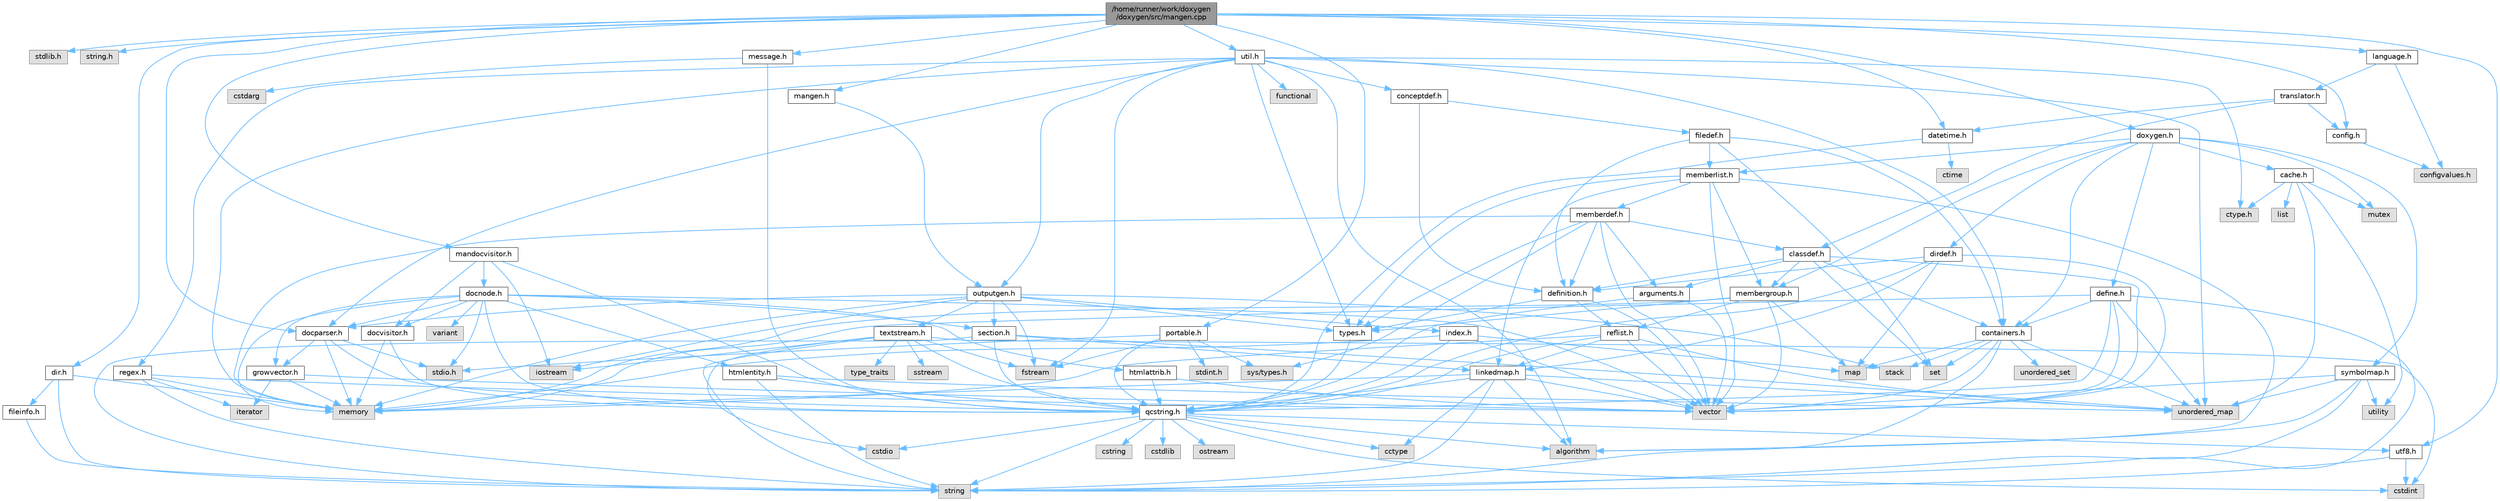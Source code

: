 digraph "/home/runner/work/doxygen/doxygen/src/mangen.cpp"
{
 // INTERACTIVE_SVG=YES
 // LATEX_PDF_SIZE
  bgcolor="transparent";
  edge [fontname=Helvetica,fontsize=10,labelfontname=Helvetica,labelfontsize=10];
  node [fontname=Helvetica,fontsize=10,shape=box,height=0.2,width=0.4];
  Node1 [label="/home/runner/work/doxygen\l/doxygen/src/mangen.cpp",height=0.2,width=0.4,color="gray40", fillcolor="grey60", style="filled", fontcolor="black",tooltip=" "];
  Node1 -> Node2 [color="steelblue1",style="solid"];
  Node2 [label="stdlib.h",height=0.2,width=0.4,color="grey60", fillcolor="#E0E0E0", style="filled",tooltip=" "];
  Node1 -> Node3 [color="steelblue1",style="solid"];
  Node3 [label="string.h",height=0.2,width=0.4,color="grey60", fillcolor="#E0E0E0", style="filled",tooltip=" "];
  Node1 -> Node4 [color="steelblue1",style="solid"];
  Node4 [label="message.h",height=0.2,width=0.4,color="grey40", fillcolor="white", style="filled",URL="$d2/d0d/message_8h.html",tooltip=" "];
  Node4 -> Node5 [color="steelblue1",style="solid"];
  Node5 [label="cstdarg",height=0.2,width=0.4,color="grey60", fillcolor="#E0E0E0", style="filled",tooltip=" "];
  Node4 -> Node6 [color="steelblue1",style="solid"];
  Node6 [label="qcstring.h",height=0.2,width=0.4,color="grey40", fillcolor="white", style="filled",URL="$d7/d5c/qcstring_8h.html",tooltip=" "];
  Node6 -> Node7 [color="steelblue1",style="solid"];
  Node7 [label="string",height=0.2,width=0.4,color="grey60", fillcolor="#E0E0E0", style="filled",tooltip=" "];
  Node6 -> Node8 [color="steelblue1",style="solid"];
  Node8 [label="algorithm",height=0.2,width=0.4,color="grey60", fillcolor="#E0E0E0", style="filled",tooltip=" "];
  Node6 -> Node9 [color="steelblue1",style="solid"];
  Node9 [label="cctype",height=0.2,width=0.4,color="grey60", fillcolor="#E0E0E0", style="filled",tooltip=" "];
  Node6 -> Node10 [color="steelblue1",style="solid"];
  Node10 [label="cstring",height=0.2,width=0.4,color="grey60", fillcolor="#E0E0E0", style="filled",tooltip=" "];
  Node6 -> Node11 [color="steelblue1",style="solid"];
  Node11 [label="cstdio",height=0.2,width=0.4,color="grey60", fillcolor="#E0E0E0", style="filled",tooltip=" "];
  Node6 -> Node12 [color="steelblue1",style="solid"];
  Node12 [label="cstdlib",height=0.2,width=0.4,color="grey60", fillcolor="#E0E0E0", style="filled",tooltip=" "];
  Node6 -> Node13 [color="steelblue1",style="solid"];
  Node13 [label="cstdint",height=0.2,width=0.4,color="grey60", fillcolor="#E0E0E0", style="filled",tooltip=" "];
  Node6 -> Node14 [color="steelblue1",style="solid"];
  Node14 [label="ostream",height=0.2,width=0.4,color="grey60", fillcolor="#E0E0E0", style="filled",tooltip=" "];
  Node6 -> Node15 [color="steelblue1",style="solid"];
  Node15 [label="utf8.h",height=0.2,width=0.4,color="grey40", fillcolor="white", style="filled",URL="$db/d7c/utf8_8h.html",tooltip="Various UTF8 related helper functions."];
  Node15 -> Node13 [color="steelblue1",style="solid"];
  Node15 -> Node7 [color="steelblue1",style="solid"];
  Node1 -> Node16 [color="steelblue1",style="solid"];
  Node16 [label="mangen.h",height=0.2,width=0.4,color="grey40", fillcolor="white", style="filled",URL="$da/dc0/mangen_8h.html",tooltip=" "];
  Node16 -> Node17 [color="steelblue1",style="solid"];
  Node17 [label="outputgen.h",height=0.2,width=0.4,color="grey40", fillcolor="white", style="filled",URL="$df/d06/outputgen_8h.html",tooltip=" "];
  Node17 -> Node18 [color="steelblue1",style="solid"];
  Node18 [label="memory",height=0.2,width=0.4,color="grey60", fillcolor="#E0E0E0", style="filled",tooltip=" "];
  Node17 -> Node19 [color="steelblue1",style="solid"];
  Node19 [label="stack",height=0.2,width=0.4,color="grey60", fillcolor="#E0E0E0", style="filled",tooltip=" "];
  Node17 -> Node20 [color="steelblue1",style="solid"];
  Node20 [label="iostream",height=0.2,width=0.4,color="grey60", fillcolor="#E0E0E0", style="filled",tooltip=" "];
  Node17 -> Node21 [color="steelblue1",style="solid"];
  Node21 [label="fstream",height=0.2,width=0.4,color="grey60", fillcolor="#E0E0E0", style="filled",tooltip=" "];
  Node17 -> Node22 [color="steelblue1",style="solid"];
  Node22 [label="types.h",height=0.2,width=0.4,color="grey40", fillcolor="white", style="filled",URL="$d9/d49/types_8h.html",tooltip="This file contains a number of basic enums and types."];
  Node22 -> Node6 [color="steelblue1",style="solid"];
  Node17 -> Node23 [color="steelblue1",style="solid"];
  Node23 [label="index.h",height=0.2,width=0.4,color="grey40", fillcolor="white", style="filled",URL="$d1/db5/index_8h.html",tooltip=" "];
  Node23 -> Node18 [color="steelblue1",style="solid"];
  Node23 -> Node24 [color="steelblue1",style="solid"];
  Node24 [label="vector",height=0.2,width=0.4,color="grey60", fillcolor="#E0E0E0", style="filled",tooltip=" "];
  Node23 -> Node25 [color="steelblue1",style="solid"];
  Node25 [label="map",height=0.2,width=0.4,color="grey60", fillcolor="#E0E0E0", style="filled",tooltip=" "];
  Node23 -> Node6 [color="steelblue1",style="solid"];
  Node17 -> Node26 [color="steelblue1",style="solid"];
  Node26 [label="section.h",height=0.2,width=0.4,color="grey40", fillcolor="white", style="filled",URL="$d1/d2a/section_8h.html",tooltip=" "];
  Node26 -> Node7 [color="steelblue1",style="solid"];
  Node26 -> Node27 [color="steelblue1",style="solid"];
  Node27 [label="unordered_map",height=0.2,width=0.4,color="grey60", fillcolor="#E0E0E0", style="filled",tooltip=" "];
  Node26 -> Node6 [color="steelblue1",style="solid"];
  Node26 -> Node28 [color="steelblue1",style="solid"];
  Node28 [label="linkedmap.h",height=0.2,width=0.4,color="grey40", fillcolor="white", style="filled",URL="$da/de1/linkedmap_8h.html",tooltip=" "];
  Node28 -> Node27 [color="steelblue1",style="solid"];
  Node28 -> Node24 [color="steelblue1",style="solid"];
  Node28 -> Node18 [color="steelblue1",style="solid"];
  Node28 -> Node7 [color="steelblue1",style="solid"];
  Node28 -> Node8 [color="steelblue1",style="solid"];
  Node28 -> Node9 [color="steelblue1",style="solid"];
  Node28 -> Node6 [color="steelblue1",style="solid"];
  Node17 -> Node29 [color="steelblue1",style="solid"];
  Node29 [label="textstream.h",height=0.2,width=0.4,color="grey40", fillcolor="white", style="filled",URL="$d4/d7d/textstream_8h.html",tooltip=" "];
  Node29 -> Node7 [color="steelblue1",style="solid"];
  Node29 -> Node20 [color="steelblue1",style="solid"];
  Node29 -> Node30 [color="steelblue1",style="solid"];
  Node30 [label="sstream",height=0.2,width=0.4,color="grey60", fillcolor="#E0E0E0", style="filled",tooltip=" "];
  Node29 -> Node13 [color="steelblue1",style="solid"];
  Node29 -> Node11 [color="steelblue1",style="solid"];
  Node29 -> Node21 [color="steelblue1",style="solid"];
  Node29 -> Node31 [color="steelblue1",style="solid"];
  Node31 [label="type_traits",height=0.2,width=0.4,color="grey60", fillcolor="#E0E0E0", style="filled",tooltip=" "];
  Node29 -> Node6 [color="steelblue1",style="solid"];
  Node17 -> Node32 [color="steelblue1",style="solid"];
  Node32 [label="docparser.h",height=0.2,width=0.4,color="grey40", fillcolor="white", style="filled",URL="$de/d9c/docparser_8h.html",tooltip=" "];
  Node32 -> Node33 [color="steelblue1",style="solid"];
  Node33 [label="stdio.h",height=0.2,width=0.4,color="grey60", fillcolor="#E0E0E0", style="filled",tooltip=" "];
  Node32 -> Node18 [color="steelblue1",style="solid"];
  Node32 -> Node6 [color="steelblue1",style="solid"];
  Node32 -> Node34 [color="steelblue1",style="solid"];
  Node34 [label="growvector.h",height=0.2,width=0.4,color="grey40", fillcolor="white", style="filled",URL="$d7/d50/growvector_8h.html",tooltip=" "];
  Node34 -> Node24 [color="steelblue1",style="solid"];
  Node34 -> Node18 [color="steelblue1",style="solid"];
  Node34 -> Node35 [color="steelblue1",style="solid"];
  Node35 [label="iterator",height=0.2,width=0.4,color="grey60", fillcolor="#E0E0E0", style="filled",tooltip=" "];
  Node1 -> Node36 [color="steelblue1",style="solid"];
  Node36 [label="config.h",height=0.2,width=0.4,color="grey40", fillcolor="white", style="filled",URL="$db/d16/config_8h.html",tooltip=" "];
  Node36 -> Node37 [color="steelblue1",style="solid"];
  Node37 [label="configvalues.h",height=0.2,width=0.4,color="grey60", fillcolor="#E0E0E0", style="filled",tooltip=" "];
  Node1 -> Node38 [color="steelblue1",style="solid"];
  Node38 [label="util.h",height=0.2,width=0.4,color="grey40", fillcolor="white", style="filled",URL="$d8/d3c/util_8h.html",tooltip="A bunch of utility functions."];
  Node38 -> Node18 [color="steelblue1",style="solid"];
  Node38 -> Node27 [color="steelblue1",style="solid"];
  Node38 -> Node8 [color="steelblue1",style="solid"];
  Node38 -> Node39 [color="steelblue1",style="solid"];
  Node39 [label="functional",height=0.2,width=0.4,color="grey60", fillcolor="#E0E0E0", style="filled",tooltip=" "];
  Node38 -> Node21 [color="steelblue1",style="solid"];
  Node38 -> Node40 [color="steelblue1",style="solid"];
  Node40 [label="ctype.h",height=0.2,width=0.4,color="grey60", fillcolor="#E0E0E0", style="filled",tooltip=" "];
  Node38 -> Node22 [color="steelblue1",style="solid"];
  Node38 -> Node32 [color="steelblue1",style="solid"];
  Node38 -> Node41 [color="steelblue1",style="solid"];
  Node41 [label="containers.h",height=0.2,width=0.4,color="grey40", fillcolor="white", style="filled",URL="$d5/d75/containers_8h.html",tooltip=" "];
  Node41 -> Node24 [color="steelblue1",style="solid"];
  Node41 -> Node7 [color="steelblue1",style="solid"];
  Node41 -> Node42 [color="steelblue1",style="solid"];
  Node42 [label="set",height=0.2,width=0.4,color="grey60", fillcolor="#E0E0E0", style="filled",tooltip=" "];
  Node41 -> Node25 [color="steelblue1",style="solid"];
  Node41 -> Node43 [color="steelblue1",style="solid"];
  Node43 [label="unordered_set",height=0.2,width=0.4,color="grey60", fillcolor="#E0E0E0", style="filled",tooltip=" "];
  Node41 -> Node27 [color="steelblue1",style="solid"];
  Node41 -> Node19 [color="steelblue1",style="solid"];
  Node38 -> Node17 [color="steelblue1",style="solid"];
  Node38 -> Node44 [color="steelblue1",style="solid"];
  Node44 [label="regex.h",height=0.2,width=0.4,color="grey40", fillcolor="white", style="filled",URL="$d1/d21/regex_8h.html",tooltip=" "];
  Node44 -> Node18 [color="steelblue1",style="solid"];
  Node44 -> Node7 [color="steelblue1",style="solid"];
  Node44 -> Node24 [color="steelblue1",style="solid"];
  Node44 -> Node35 [color="steelblue1",style="solid"];
  Node38 -> Node45 [color="steelblue1",style="solid"];
  Node45 [label="conceptdef.h",height=0.2,width=0.4,color="grey40", fillcolor="white", style="filled",URL="$da/df1/conceptdef_8h.html",tooltip=" "];
  Node45 -> Node46 [color="steelblue1",style="solid"];
  Node46 [label="definition.h",height=0.2,width=0.4,color="grey40", fillcolor="white", style="filled",URL="$df/da1/definition_8h.html",tooltip=" "];
  Node46 -> Node24 [color="steelblue1",style="solid"];
  Node46 -> Node22 [color="steelblue1",style="solid"];
  Node46 -> Node47 [color="steelblue1",style="solid"];
  Node47 [label="reflist.h",height=0.2,width=0.4,color="grey40", fillcolor="white", style="filled",URL="$d1/d02/reflist_8h.html",tooltip=" "];
  Node47 -> Node24 [color="steelblue1",style="solid"];
  Node47 -> Node27 [color="steelblue1",style="solid"];
  Node47 -> Node18 [color="steelblue1",style="solid"];
  Node47 -> Node6 [color="steelblue1",style="solid"];
  Node47 -> Node28 [color="steelblue1",style="solid"];
  Node45 -> Node48 [color="steelblue1",style="solid"];
  Node48 [label="filedef.h",height=0.2,width=0.4,color="grey40", fillcolor="white", style="filled",URL="$d4/d3a/filedef_8h.html",tooltip=" "];
  Node48 -> Node42 [color="steelblue1",style="solid"];
  Node48 -> Node46 [color="steelblue1",style="solid"];
  Node48 -> Node49 [color="steelblue1",style="solid"];
  Node49 [label="memberlist.h",height=0.2,width=0.4,color="grey40", fillcolor="white", style="filled",URL="$dd/d78/memberlist_8h.html",tooltip=" "];
  Node49 -> Node24 [color="steelblue1",style="solid"];
  Node49 -> Node8 [color="steelblue1",style="solid"];
  Node49 -> Node50 [color="steelblue1",style="solid"];
  Node50 [label="memberdef.h",height=0.2,width=0.4,color="grey40", fillcolor="white", style="filled",URL="$d4/d46/memberdef_8h.html",tooltip=" "];
  Node50 -> Node24 [color="steelblue1",style="solid"];
  Node50 -> Node18 [color="steelblue1",style="solid"];
  Node50 -> Node51 [color="steelblue1",style="solid"];
  Node51 [label="sys/types.h",height=0.2,width=0.4,color="grey60", fillcolor="#E0E0E0", style="filled",tooltip=" "];
  Node50 -> Node22 [color="steelblue1",style="solid"];
  Node50 -> Node46 [color="steelblue1",style="solid"];
  Node50 -> Node52 [color="steelblue1",style="solid"];
  Node52 [label="arguments.h",height=0.2,width=0.4,color="grey40", fillcolor="white", style="filled",URL="$df/d9b/arguments_8h.html",tooltip=" "];
  Node52 -> Node24 [color="steelblue1",style="solid"];
  Node52 -> Node6 [color="steelblue1",style="solid"];
  Node50 -> Node53 [color="steelblue1",style="solid"];
  Node53 [label="classdef.h",height=0.2,width=0.4,color="grey40", fillcolor="white", style="filled",URL="$d1/da6/classdef_8h.html",tooltip=" "];
  Node53 -> Node24 [color="steelblue1",style="solid"];
  Node53 -> Node42 [color="steelblue1",style="solid"];
  Node53 -> Node41 [color="steelblue1",style="solid"];
  Node53 -> Node46 [color="steelblue1",style="solid"];
  Node53 -> Node52 [color="steelblue1",style="solid"];
  Node53 -> Node54 [color="steelblue1",style="solid"];
  Node54 [label="membergroup.h",height=0.2,width=0.4,color="grey40", fillcolor="white", style="filled",URL="$d9/d11/membergroup_8h.html",tooltip=" "];
  Node54 -> Node24 [color="steelblue1",style="solid"];
  Node54 -> Node25 [color="steelblue1",style="solid"];
  Node54 -> Node18 [color="steelblue1",style="solid"];
  Node54 -> Node22 [color="steelblue1",style="solid"];
  Node54 -> Node47 [color="steelblue1",style="solid"];
  Node49 -> Node28 [color="steelblue1",style="solid"];
  Node49 -> Node22 [color="steelblue1",style="solid"];
  Node49 -> Node54 [color="steelblue1",style="solid"];
  Node48 -> Node41 [color="steelblue1",style="solid"];
  Node1 -> Node55 [color="steelblue1",style="solid"];
  Node55 [label="doxygen.h",height=0.2,width=0.4,color="grey40", fillcolor="white", style="filled",URL="$d1/da1/doxygen_8h.html",tooltip=" "];
  Node55 -> Node56 [color="steelblue1",style="solid"];
  Node56 [label="mutex",height=0.2,width=0.4,color="grey60", fillcolor="#E0E0E0", style="filled",tooltip=" "];
  Node55 -> Node41 [color="steelblue1",style="solid"];
  Node55 -> Node54 [color="steelblue1",style="solid"];
  Node55 -> Node57 [color="steelblue1",style="solid"];
  Node57 [label="dirdef.h",height=0.2,width=0.4,color="grey40", fillcolor="white", style="filled",URL="$d6/d15/dirdef_8h.html",tooltip=" "];
  Node57 -> Node24 [color="steelblue1",style="solid"];
  Node57 -> Node25 [color="steelblue1",style="solid"];
  Node57 -> Node6 [color="steelblue1",style="solid"];
  Node57 -> Node28 [color="steelblue1",style="solid"];
  Node57 -> Node46 [color="steelblue1",style="solid"];
  Node55 -> Node49 [color="steelblue1",style="solid"];
  Node55 -> Node58 [color="steelblue1",style="solid"];
  Node58 [label="define.h",height=0.2,width=0.4,color="grey40", fillcolor="white", style="filled",URL="$df/d67/define_8h.html",tooltip=" "];
  Node58 -> Node24 [color="steelblue1",style="solid"];
  Node58 -> Node18 [color="steelblue1",style="solid"];
  Node58 -> Node7 [color="steelblue1",style="solid"];
  Node58 -> Node27 [color="steelblue1",style="solid"];
  Node58 -> Node6 [color="steelblue1",style="solid"];
  Node58 -> Node41 [color="steelblue1",style="solid"];
  Node55 -> Node59 [color="steelblue1",style="solid"];
  Node59 [label="cache.h",height=0.2,width=0.4,color="grey40", fillcolor="white", style="filled",URL="$d3/d26/cache_8h.html",tooltip=" "];
  Node59 -> Node60 [color="steelblue1",style="solid"];
  Node60 [label="list",height=0.2,width=0.4,color="grey60", fillcolor="#E0E0E0", style="filled",tooltip=" "];
  Node59 -> Node27 [color="steelblue1",style="solid"];
  Node59 -> Node56 [color="steelblue1",style="solid"];
  Node59 -> Node61 [color="steelblue1",style="solid"];
  Node61 [label="utility",height=0.2,width=0.4,color="grey60", fillcolor="#E0E0E0", style="filled",tooltip=" "];
  Node59 -> Node40 [color="steelblue1",style="solid"];
  Node55 -> Node62 [color="steelblue1",style="solid"];
  Node62 [label="symbolmap.h",height=0.2,width=0.4,color="grey40", fillcolor="white", style="filled",URL="$d7/ddd/symbolmap_8h.html",tooltip=" "];
  Node62 -> Node8 [color="steelblue1",style="solid"];
  Node62 -> Node27 [color="steelblue1",style="solid"];
  Node62 -> Node24 [color="steelblue1",style="solid"];
  Node62 -> Node7 [color="steelblue1",style="solid"];
  Node62 -> Node61 [color="steelblue1",style="solid"];
  Node1 -> Node32 [color="steelblue1",style="solid"];
  Node1 -> Node63 [color="steelblue1",style="solid"];
  Node63 [label="mandocvisitor.h",height=0.2,width=0.4,color="grey40", fillcolor="white", style="filled",URL="$d6/d6e/mandocvisitor_8h.html",tooltip=" "];
  Node63 -> Node20 [color="steelblue1",style="solid"];
  Node63 -> Node6 [color="steelblue1",style="solid"];
  Node63 -> Node64 [color="steelblue1",style="solid"];
  Node64 [label="docvisitor.h",height=0.2,width=0.4,color="grey40", fillcolor="white", style="filled",URL="$d2/d3c/docvisitor_8h.html",tooltip=" "];
  Node64 -> Node18 [color="steelblue1",style="solid"];
  Node64 -> Node6 [color="steelblue1",style="solid"];
  Node63 -> Node65 [color="steelblue1",style="solid"];
  Node65 [label="docnode.h",height=0.2,width=0.4,color="grey40", fillcolor="white", style="filled",URL="$de/d2b/docnode_8h.html",tooltip=" "];
  Node65 -> Node33 [color="steelblue1",style="solid"];
  Node65 -> Node24 [color="steelblue1",style="solid"];
  Node65 -> Node18 [color="steelblue1",style="solid"];
  Node65 -> Node66 [color="steelblue1",style="solid"];
  Node66 [label="variant",height=0.2,width=0.4,color="grey60", fillcolor="#E0E0E0", style="filled",tooltip=" "];
  Node65 -> Node6 [color="steelblue1",style="solid"];
  Node65 -> Node64 [color="steelblue1",style="solid"];
  Node65 -> Node32 [color="steelblue1",style="solid"];
  Node65 -> Node67 [color="steelblue1",style="solid"];
  Node67 [label="htmlattrib.h",height=0.2,width=0.4,color="grey40", fillcolor="white", style="filled",URL="$d0/d73/htmlattrib_8h.html",tooltip=" "];
  Node67 -> Node24 [color="steelblue1",style="solid"];
  Node67 -> Node6 [color="steelblue1",style="solid"];
  Node65 -> Node68 [color="steelblue1",style="solid"];
  Node68 [label="htmlentity.h",height=0.2,width=0.4,color="grey40", fillcolor="white", style="filled",URL="$db/dc6/htmlentity_8h.html",tooltip=" "];
  Node68 -> Node27 [color="steelblue1",style="solid"];
  Node68 -> Node7 [color="steelblue1",style="solid"];
  Node68 -> Node6 [color="steelblue1",style="solid"];
  Node65 -> Node34 [color="steelblue1",style="solid"];
  Node65 -> Node26 [color="steelblue1",style="solid"];
  Node1 -> Node69 [color="steelblue1",style="solid"];
  Node69 [label="language.h",height=0.2,width=0.4,color="grey40", fillcolor="white", style="filled",URL="$d8/dce/language_8h.html",tooltip=" "];
  Node69 -> Node70 [color="steelblue1",style="solid"];
  Node70 [label="translator.h",height=0.2,width=0.4,color="grey40", fillcolor="white", style="filled",URL="$d9/df1/translator_8h.html",tooltip=" "];
  Node70 -> Node53 [color="steelblue1",style="solid"];
  Node70 -> Node36 [color="steelblue1",style="solid"];
  Node70 -> Node71 [color="steelblue1",style="solid"];
  Node71 [label="datetime.h",height=0.2,width=0.4,color="grey40", fillcolor="white", style="filled",URL="$de/d1b/datetime_8h.html",tooltip=" "];
  Node71 -> Node72 [color="steelblue1",style="solid"];
  Node72 [label="ctime",height=0.2,width=0.4,color="grey60", fillcolor="#E0E0E0", style="filled",tooltip=" "];
  Node71 -> Node6 [color="steelblue1",style="solid"];
  Node69 -> Node37 [color="steelblue1",style="solid"];
  Node1 -> Node73 [color="steelblue1",style="solid"];
  Node73 [label="dir.h",height=0.2,width=0.4,color="grey40", fillcolor="white", style="filled",URL="$df/d9c/dir_8h.html",tooltip=" "];
  Node73 -> Node7 [color="steelblue1",style="solid"];
  Node73 -> Node18 [color="steelblue1",style="solid"];
  Node73 -> Node74 [color="steelblue1",style="solid"];
  Node74 [label="fileinfo.h",height=0.2,width=0.4,color="grey40", fillcolor="white", style="filled",URL="$df/d45/fileinfo_8h.html",tooltip=" "];
  Node74 -> Node7 [color="steelblue1",style="solid"];
  Node1 -> Node15 [color="steelblue1",style="solid"];
  Node1 -> Node71 [color="steelblue1",style="solid"];
  Node1 -> Node75 [color="steelblue1",style="solid"];
  Node75 [label="portable.h",height=0.2,width=0.4,color="grey40", fillcolor="white", style="filled",URL="$d2/de2/portable_8h.html",tooltip="Portable versions of functions that are platform dependent."];
  Node75 -> Node33 [color="steelblue1",style="solid"];
  Node75 -> Node51 [color="steelblue1",style="solid"];
  Node75 -> Node76 [color="steelblue1",style="solid"];
  Node76 [label="stdint.h",height=0.2,width=0.4,color="grey60", fillcolor="#E0E0E0", style="filled",tooltip=" "];
  Node75 -> Node21 [color="steelblue1",style="solid"];
  Node75 -> Node6 [color="steelblue1",style="solid"];
}
